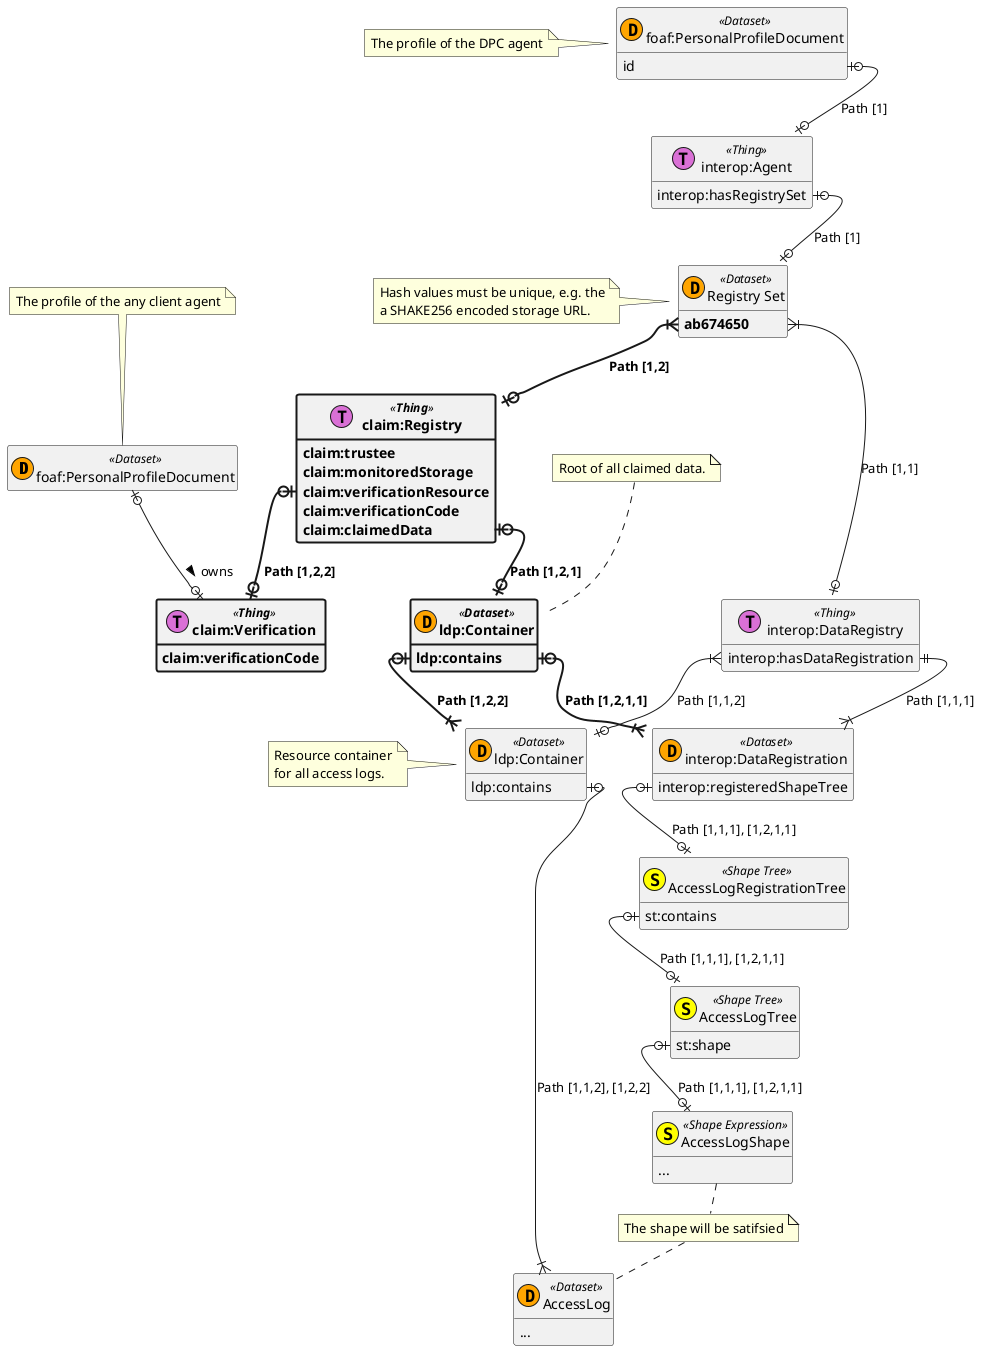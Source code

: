 @startuml
top to bottom direction
hide empty members
skinparam nodesep 50
skinparam ranksep 30

entity  "foaf:PersonalProfileDocument" as WebID_Client << (D,orange) Dataset >> {
}
note top: The profile of the any client agent
entity "**claim:Verification**" as Verification << (T,orchid) **Thing** >> #line.bold  {
    **claim:verificationCode**
}
entity "foaf:PersonalProfileDocument" as WebID_DPC << (D,orange) Dataset >> {
    id
}
note left: The profile of the DPC agent
entity "interop:Agent" as SocialAgent << (T,orchid) Thing >> {
    interop:hasRegistrySet
}
entity "Registry Set" as RegistrySet << (D,orange) Dataset >> {
    **ab674650**
}
note left: Hash values must be unique, e.g. the\na SHAKE256 encoded storage URL.
entity "interop:DataRegistry" as DataRegistry << (T,orchid) Thing >> {
    interop:hasDataRegistration
}
entity "**claim:Registry**" as ClaimRegistry << (T,orchid) **Thing** >> #line.bold {
    **claim:trustee**
    **claim:monitoredStorage**
    **claim:verificationResource**
    **claim:verificationCode**
    **claim:claimedData**
}
entity "**ldp:Container**" as Container1 << (D,orange) **Dataset** >> #line.bold {
   **ldp:contains**
}
note top: Root of all claimed data.
entity "interop:DataRegistration" as DataRegistration << (D,orange) Dataset >> {
    interop:registeredShapeTree
}
entity "ldp:Container" as Container2 << (D,orange) Dataset >> {
    ldp:contains
}
note left: Resource container\nfor all access logs.
entity "AccessLog" as AccessLog << (D,orange) Dataset >>{
    ...
}
entity "AccessLogRegistrationTree" as AccessLogRegistrationTree << (S,yellow) Shape Tree >> {
    st:contains
}
entity "AccessLogTree" as AccessLogTree << (S,yellow) Shape Tree >> {
    st:shape
}
entity "AccessLogShape" as AccessLogShape << (S,yellow) Shape Expression >> {
    ...
}

WebID_Client                            |o--o|          Verification                : > owns
WebID_DPC::id                           |o--o|          SocialAgent                 : Path [1]
SocialAgent::hasRegistrySet             |o--o|          RegistrySet                 : Path [1]
RegistrySet::ab674650                   }|--o|          DataRegistry                : Path [1,1]
DataRegistry::hasDataRegistration       ||--|{          DataRegistration            : Path [1,1,1]
DataRegistration::registeredShapeTree   |o--o|          AccessLogRegistrationTree   : Path [1,1,1], [1,2,1,1]
AccessLogRegistrationTree::contains     |o--o|          AccessLogTree               : Path [1,1,1], [1,2,1,1]
AccessLogTree::shape                    |o--o|          AccessLogShape              : Path [1,1,1], [1,2,1,1]
DataRegistry::hasDataRegistration       }|--o|          Container2                  : Path [1,1,2]
Container2::contains                    |o--|{          AccessLog                   : Path [1,1,2], [1,2,2]
RegistrySet::ab674650                   }|-[bold]-o|    ClaimRegistry               : **Path [1,2]**
ClaimRegistry::claimedData              |o-[bold]-o|    Container1                  : **Path [1,2,1]**
Container1::contains                    |o-[bold]-|{    DataRegistration            : **Path [1,2,1,1]**
Container1::contains                    |o-[bold]-|{    Container2                  : **Path [1,2,2]**
ClaimRegistry::verificationResource     |o-[bold]-o|    Verification                : **Path [1,2,2]**

note "The shape will be satifsied" as Note
AccessLogShape .. Note
Note .. AccessLog
@enduml